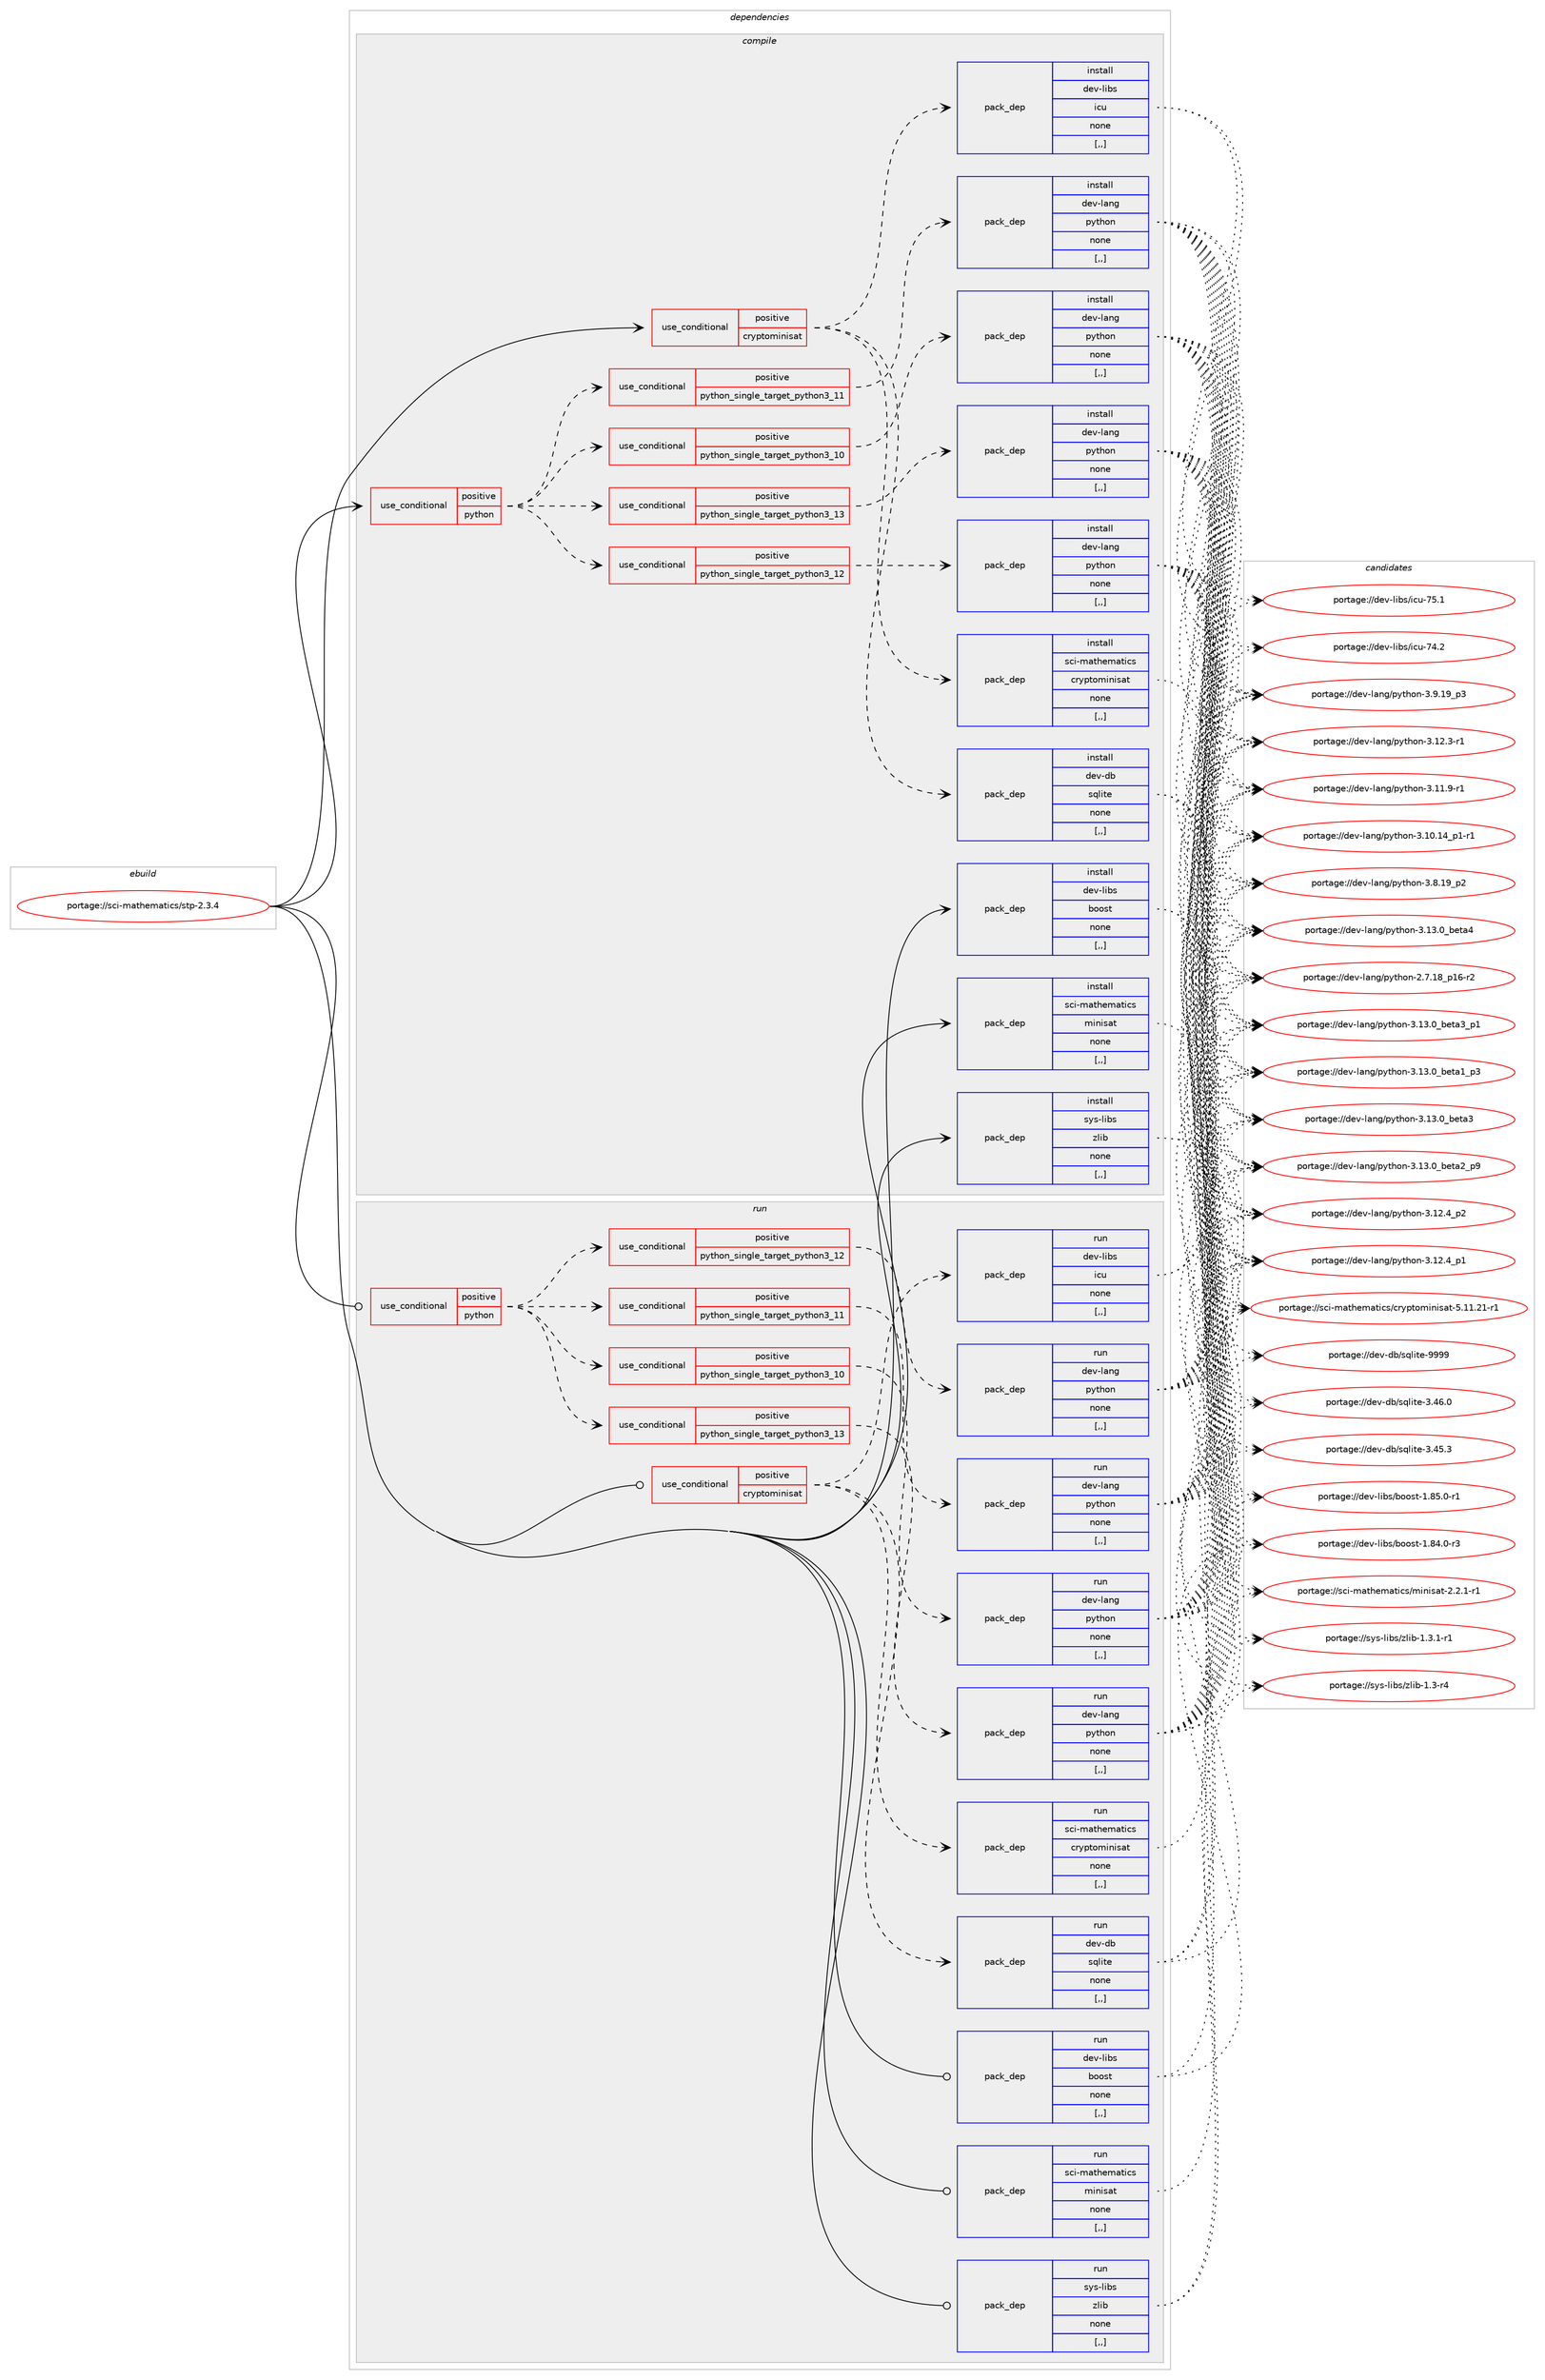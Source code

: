 digraph prolog {

# *************
# Graph options
# *************

newrank=true;
concentrate=true;
compound=true;
graph [rankdir=LR,fontname=Helvetica,fontsize=10,ranksep=1.5];#, ranksep=2.5, nodesep=0.2];
edge  [arrowhead=vee];
node  [fontname=Helvetica,fontsize=10];

# **********
# The ebuild
# **********

subgraph cluster_leftcol {
color=gray;
label=<<i>ebuild</i>>;
id [label="portage://sci-mathematics/stp-2.3.4", color=red, width=4, href="../sci-mathematics/stp-2.3.4.svg"];
}

# ****************
# The dependencies
# ****************

subgraph cluster_midcol {
color=gray;
label=<<i>dependencies</i>>;
subgraph cluster_compile {
fillcolor="#eeeeee";
style=filled;
label=<<i>compile</i>>;
subgraph cond108817 {
dependency410160 [label=<<TABLE BORDER="0" CELLBORDER="1" CELLSPACING="0" CELLPADDING="4"><TR><TD ROWSPAN="3" CELLPADDING="10">use_conditional</TD></TR><TR><TD>positive</TD></TR><TR><TD>cryptominisat</TD></TR></TABLE>>, shape=none, color=red];
subgraph pack298442 {
dependency410161 [label=<<TABLE BORDER="0" CELLBORDER="1" CELLSPACING="0" CELLPADDING="4" WIDTH="220"><TR><TD ROWSPAN="6" CELLPADDING="30">pack_dep</TD></TR><TR><TD WIDTH="110">install</TD></TR><TR><TD>dev-db</TD></TR><TR><TD>sqlite</TD></TR><TR><TD>none</TD></TR><TR><TD>[,,]</TD></TR></TABLE>>, shape=none, color=blue];
}
dependency410160:e -> dependency410161:w [weight=20,style="dashed",arrowhead="vee"];
subgraph pack298443 {
dependency410162 [label=<<TABLE BORDER="0" CELLBORDER="1" CELLSPACING="0" CELLPADDING="4" WIDTH="220"><TR><TD ROWSPAN="6" CELLPADDING="30">pack_dep</TD></TR><TR><TD WIDTH="110">install</TD></TR><TR><TD>dev-libs</TD></TR><TR><TD>icu</TD></TR><TR><TD>none</TD></TR><TR><TD>[,,]</TD></TR></TABLE>>, shape=none, color=blue];
}
dependency410160:e -> dependency410162:w [weight=20,style="dashed",arrowhead="vee"];
subgraph pack298444 {
dependency410163 [label=<<TABLE BORDER="0" CELLBORDER="1" CELLSPACING="0" CELLPADDING="4" WIDTH="220"><TR><TD ROWSPAN="6" CELLPADDING="30">pack_dep</TD></TR><TR><TD WIDTH="110">install</TD></TR><TR><TD>sci-mathematics</TD></TR><TR><TD>cryptominisat</TD></TR><TR><TD>none</TD></TR><TR><TD>[,,]</TD></TR></TABLE>>, shape=none, color=blue];
}
dependency410160:e -> dependency410163:w [weight=20,style="dashed",arrowhead="vee"];
}
id:e -> dependency410160:w [weight=20,style="solid",arrowhead="vee"];
subgraph cond108818 {
dependency410164 [label=<<TABLE BORDER="0" CELLBORDER="1" CELLSPACING="0" CELLPADDING="4"><TR><TD ROWSPAN="3" CELLPADDING="10">use_conditional</TD></TR><TR><TD>positive</TD></TR><TR><TD>python</TD></TR></TABLE>>, shape=none, color=red];
subgraph cond108819 {
dependency410165 [label=<<TABLE BORDER="0" CELLBORDER="1" CELLSPACING="0" CELLPADDING="4"><TR><TD ROWSPAN="3" CELLPADDING="10">use_conditional</TD></TR><TR><TD>positive</TD></TR><TR><TD>python_single_target_python3_10</TD></TR></TABLE>>, shape=none, color=red];
subgraph pack298445 {
dependency410166 [label=<<TABLE BORDER="0" CELLBORDER="1" CELLSPACING="0" CELLPADDING="4" WIDTH="220"><TR><TD ROWSPAN="6" CELLPADDING="30">pack_dep</TD></TR><TR><TD WIDTH="110">install</TD></TR><TR><TD>dev-lang</TD></TR><TR><TD>python</TD></TR><TR><TD>none</TD></TR><TR><TD>[,,]</TD></TR></TABLE>>, shape=none, color=blue];
}
dependency410165:e -> dependency410166:w [weight=20,style="dashed",arrowhead="vee"];
}
dependency410164:e -> dependency410165:w [weight=20,style="dashed",arrowhead="vee"];
subgraph cond108820 {
dependency410167 [label=<<TABLE BORDER="0" CELLBORDER="1" CELLSPACING="0" CELLPADDING="4"><TR><TD ROWSPAN="3" CELLPADDING="10">use_conditional</TD></TR><TR><TD>positive</TD></TR><TR><TD>python_single_target_python3_11</TD></TR></TABLE>>, shape=none, color=red];
subgraph pack298446 {
dependency410168 [label=<<TABLE BORDER="0" CELLBORDER="1" CELLSPACING="0" CELLPADDING="4" WIDTH="220"><TR><TD ROWSPAN="6" CELLPADDING="30">pack_dep</TD></TR><TR><TD WIDTH="110">install</TD></TR><TR><TD>dev-lang</TD></TR><TR><TD>python</TD></TR><TR><TD>none</TD></TR><TR><TD>[,,]</TD></TR></TABLE>>, shape=none, color=blue];
}
dependency410167:e -> dependency410168:w [weight=20,style="dashed",arrowhead="vee"];
}
dependency410164:e -> dependency410167:w [weight=20,style="dashed",arrowhead="vee"];
subgraph cond108821 {
dependency410169 [label=<<TABLE BORDER="0" CELLBORDER="1" CELLSPACING="0" CELLPADDING="4"><TR><TD ROWSPAN="3" CELLPADDING="10">use_conditional</TD></TR><TR><TD>positive</TD></TR><TR><TD>python_single_target_python3_12</TD></TR></TABLE>>, shape=none, color=red];
subgraph pack298447 {
dependency410170 [label=<<TABLE BORDER="0" CELLBORDER="1" CELLSPACING="0" CELLPADDING="4" WIDTH="220"><TR><TD ROWSPAN="6" CELLPADDING="30">pack_dep</TD></TR><TR><TD WIDTH="110">install</TD></TR><TR><TD>dev-lang</TD></TR><TR><TD>python</TD></TR><TR><TD>none</TD></TR><TR><TD>[,,]</TD></TR></TABLE>>, shape=none, color=blue];
}
dependency410169:e -> dependency410170:w [weight=20,style="dashed",arrowhead="vee"];
}
dependency410164:e -> dependency410169:w [weight=20,style="dashed",arrowhead="vee"];
subgraph cond108822 {
dependency410171 [label=<<TABLE BORDER="0" CELLBORDER="1" CELLSPACING="0" CELLPADDING="4"><TR><TD ROWSPAN="3" CELLPADDING="10">use_conditional</TD></TR><TR><TD>positive</TD></TR><TR><TD>python_single_target_python3_13</TD></TR></TABLE>>, shape=none, color=red];
subgraph pack298448 {
dependency410172 [label=<<TABLE BORDER="0" CELLBORDER="1" CELLSPACING="0" CELLPADDING="4" WIDTH="220"><TR><TD ROWSPAN="6" CELLPADDING="30">pack_dep</TD></TR><TR><TD WIDTH="110">install</TD></TR><TR><TD>dev-lang</TD></TR><TR><TD>python</TD></TR><TR><TD>none</TD></TR><TR><TD>[,,]</TD></TR></TABLE>>, shape=none, color=blue];
}
dependency410171:e -> dependency410172:w [weight=20,style="dashed",arrowhead="vee"];
}
dependency410164:e -> dependency410171:w [weight=20,style="dashed",arrowhead="vee"];
}
id:e -> dependency410164:w [weight=20,style="solid",arrowhead="vee"];
subgraph pack298449 {
dependency410173 [label=<<TABLE BORDER="0" CELLBORDER="1" CELLSPACING="0" CELLPADDING="4" WIDTH="220"><TR><TD ROWSPAN="6" CELLPADDING="30">pack_dep</TD></TR><TR><TD WIDTH="110">install</TD></TR><TR><TD>dev-libs</TD></TR><TR><TD>boost</TD></TR><TR><TD>none</TD></TR><TR><TD>[,,]</TD></TR></TABLE>>, shape=none, color=blue];
}
id:e -> dependency410173:w [weight=20,style="solid",arrowhead="vee"];
subgraph pack298450 {
dependency410174 [label=<<TABLE BORDER="0" CELLBORDER="1" CELLSPACING="0" CELLPADDING="4" WIDTH="220"><TR><TD ROWSPAN="6" CELLPADDING="30">pack_dep</TD></TR><TR><TD WIDTH="110">install</TD></TR><TR><TD>sci-mathematics</TD></TR><TR><TD>minisat</TD></TR><TR><TD>none</TD></TR><TR><TD>[,,]</TD></TR></TABLE>>, shape=none, color=blue];
}
id:e -> dependency410174:w [weight=20,style="solid",arrowhead="vee"];
subgraph pack298451 {
dependency410175 [label=<<TABLE BORDER="0" CELLBORDER="1" CELLSPACING="0" CELLPADDING="4" WIDTH="220"><TR><TD ROWSPAN="6" CELLPADDING="30">pack_dep</TD></TR><TR><TD WIDTH="110">install</TD></TR><TR><TD>sys-libs</TD></TR><TR><TD>zlib</TD></TR><TR><TD>none</TD></TR><TR><TD>[,,]</TD></TR></TABLE>>, shape=none, color=blue];
}
id:e -> dependency410175:w [weight=20,style="solid",arrowhead="vee"];
}
subgraph cluster_compileandrun {
fillcolor="#eeeeee";
style=filled;
label=<<i>compile and run</i>>;
}
subgraph cluster_run {
fillcolor="#eeeeee";
style=filled;
label=<<i>run</i>>;
subgraph cond108823 {
dependency410176 [label=<<TABLE BORDER="0" CELLBORDER="1" CELLSPACING="0" CELLPADDING="4"><TR><TD ROWSPAN="3" CELLPADDING="10">use_conditional</TD></TR><TR><TD>positive</TD></TR><TR><TD>cryptominisat</TD></TR></TABLE>>, shape=none, color=red];
subgraph pack298452 {
dependency410177 [label=<<TABLE BORDER="0" CELLBORDER="1" CELLSPACING="0" CELLPADDING="4" WIDTH="220"><TR><TD ROWSPAN="6" CELLPADDING="30">pack_dep</TD></TR><TR><TD WIDTH="110">run</TD></TR><TR><TD>dev-db</TD></TR><TR><TD>sqlite</TD></TR><TR><TD>none</TD></TR><TR><TD>[,,]</TD></TR></TABLE>>, shape=none, color=blue];
}
dependency410176:e -> dependency410177:w [weight=20,style="dashed",arrowhead="vee"];
subgraph pack298453 {
dependency410178 [label=<<TABLE BORDER="0" CELLBORDER="1" CELLSPACING="0" CELLPADDING="4" WIDTH="220"><TR><TD ROWSPAN="6" CELLPADDING="30">pack_dep</TD></TR><TR><TD WIDTH="110">run</TD></TR><TR><TD>dev-libs</TD></TR><TR><TD>icu</TD></TR><TR><TD>none</TD></TR><TR><TD>[,,]</TD></TR></TABLE>>, shape=none, color=blue];
}
dependency410176:e -> dependency410178:w [weight=20,style="dashed",arrowhead="vee"];
subgraph pack298454 {
dependency410179 [label=<<TABLE BORDER="0" CELLBORDER="1" CELLSPACING="0" CELLPADDING="4" WIDTH="220"><TR><TD ROWSPAN="6" CELLPADDING="30">pack_dep</TD></TR><TR><TD WIDTH="110">run</TD></TR><TR><TD>sci-mathematics</TD></TR><TR><TD>cryptominisat</TD></TR><TR><TD>none</TD></TR><TR><TD>[,,]</TD></TR></TABLE>>, shape=none, color=blue];
}
dependency410176:e -> dependency410179:w [weight=20,style="dashed",arrowhead="vee"];
}
id:e -> dependency410176:w [weight=20,style="solid",arrowhead="odot"];
subgraph cond108824 {
dependency410180 [label=<<TABLE BORDER="0" CELLBORDER="1" CELLSPACING="0" CELLPADDING="4"><TR><TD ROWSPAN="3" CELLPADDING="10">use_conditional</TD></TR><TR><TD>positive</TD></TR><TR><TD>python</TD></TR></TABLE>>, shape=none, color=red];
subgraph cond108825 {
dependency410181 [label=<<TABLE BORDER="0" CELLBORDER="1" CELLSPACING="0" CELLPADDING="4"><TR><TD ROWSPAN="3" CELLPADDING="10">use_conditional</TD></TR><TR><TD>positive</TD></TR><TR><TD>python_single_target_python3_10</TD></TR></TABLE>>, shape=none, color=red];
subgraph pack298455 {
dependency410182 [label=<<TABLE BORDER="0" CELLBORDER="1" CELLSPACING="0" CELLPADDING="4" WIDTH="220"><TR><TD ROWSPAN="6" CELLPADDING="30">pack_dep</TD></TR><TR><TD WIDTH="110">run</TD></TR><TR><TD>dev-lang</TD></TR><TR><TD>python</TD></TR><TR><TD>none</TD></TR><TR><TD>[,,]</TD></TR></TABLE>>, shape=none, color=blue];
}
dependency410181:e -> dependency410182:w [weight=20,style="dashed",arrowhead="vee"];
}
dependency410180:e -> dependency410181:w [weight=20,style="dashed",arrowhead="vee"];
subgraph cond108826 {
dependency410183 [label=<<TABLE BORDER="0" CELLBORDER="1" CELLSPACING="0" CELLPADDING="4"><TR><TD ROWSPAN="3" CELLPADDING="10">use_conditional</TD></TR><TR><TD>positive</TD></TR><TR><TD>python_single_target_python3_11</TD></TR></TABLE>>, shape=none, color=red];
subgraph pack298456 {
dependency410184 [label=<<TABLE BORDER="0" CELLBORDER="1" CELLSPACING="0" CELLPADDING="4" WIDTH="220"><TR><TD ROWSPAN="6" CELLPADDING="30">pack_dep</TD></TR><TR><TD WIDTH="110">run</TD></TR><TR><TD>dev-lang</TD></TR><TR><TD>python</TD></TR><TR><TD>none</TD></TR><TR><TD>[,,]</TD></TR></TABLE>>, shape=none, color=blue];
}
dependency410183:e -> dependency410184:w [weight=20,style="dashed",arrowhead="vee"];
}
dependency410180:e -> dependency410183:w [weight=20,style="dashed",arrowhead="vee"];
subgraph cond108827 {
dependency410185 [label=<<TABLE BORDER="0" CELLBORDER="1" CELLSPACING="0" CELLPADDING="4"><TR><TD ROWSPAN="3" CELLPADDING="10">use_conditional</TD></TR><TR><TD>positive</TD></TR><TR><TD>python_single_target_python3_12</TD></TR></TABLE>>, shape=none, color=red];
subgraph pack298457 {
dependency410186 [label=<<TABLE BORDER="0" CELLBORDER="1" CELLSPACING="0" CELLPADDING="4" WIDTH="220"><TR><TD ROWSPAN="6" CELLPADDING="30">pack_dep</TD></TR><TR><TD WIDTH="110">run</TD></TR><TR><TD>dev-lang</TD></TR><TR><TD>python</TD></TR><TR><TD>none</TD></TR><TR><TD>[,,]</TD></TR></TABLE>>, shape=none, color=blue];
}
dependency410185:e -> dependency410186:w [weight=20,style="dashed",arrowhead="vee"];
}
dependency410180:e -> dependency410185:w [weight=20,style="dashed",arrowhead="vee"];
subgraph cond108828 {
dependency410187 [label=<<TABLE BORDER="0" CELLBORDER="1" CELLSPACING="0" CELLPADDING="4"><TR><TD ROWSPAN="3" CELLPADDING="10">use_conditional</TD></TR><TR><TD>positive</TD></TR><TR><TD>python_single_target_python3_13</TD></TR></TABLE>>, shape=none, color=red];
subgraph pack298458 {
dependency410188 [label=<<TABLE BORDER="0" CELLBORDER="1" CELLSPACING="0" CELLPADDING="4" WIDTH="220"><TR><TD ROWSPAN="6" CELLPADDING="30">pack_dep</TD></TR><TR><TD WIDTH="110">run</TD></TR><TR><TD>dev-lang</TD></TR><TR><TD>python</TD></TR><TR><TD>none</TD></TR><TR><TD>[,,]</TD></TR></TABLE>>, shape=none, color=blue];
}
dependency410187:e -> dependency410188:w [weight=20,style="dashed",arrowhead="vee"];
}
dependency410180:e -> dependency410187:w [weight=20,style="dashed",arrowhead="vee"];
}
id:e -> dependency410180:w [weight=20,style="solid",arrowhead="odot"];
subgraph pack298459 {
dependency410189 [label=<<TABLE BORDER="0" CELLBORDER="1" CELLSPACING="0" CELLPADDING="4" WIDTH="220"><TR><TD ROWSPAN="6" CELLPADDING="30">pack_dep</TD></TR><TR><TD WIDTH="110">run</TD></TR><TR><TD>dev-libs</TD></TR><TR><TD>boost</TD></TR><TR><TD>none</TD></TR><TR><TD>[,,]</TD></TR></TABLE>>, shape=none, color=blue];
}
id:e -> dependency410189:w [weight=20,style="solid",arrowhead="odot"];
subgraph pack298460 {
dependency410190 [label=<<TABLE BORDER="0" CELLBORDER="1" CELLSPACING="0" CELLPADDING="4" WIDTH="220"><TR><TD ROWSPAN="6" CELLPADDING="30">pack_dep</TD></TR><TR><TD WIDTH="110">run</TD></TR><TR><TD>sci-mathematics</TD></TR><TR><TD>minisat</TD></TR><TR><TD>none</TD></TR><TR><TD>[,,]</TD></TR></TABLE>>, shape=none, color=blue];
}
id:e -> dependency410190:w [weight=20,style="solid",arrowhead="odot"];
subgraph pack298461 {
dependency410191 [label=<<TABLE BORDER="0" CELLBORDER="1" CELLSPACING="0" CELLPADDING="4" WIDTH="220"><TR><TD ROWSPAN="6" CELLPADDING="30">pack_dep</TD></TR><TR><TD WIDTH="110">run</TD></TR><TR><TD>sys-libs</TD></TR><TR><TD>zlib</TD></TR><TR><TD>none</TD></TR><TR><TD>[,,]</TD></TR></TABLE>>, shape=none, color=blue];
}
id:e -> dependency410191:w [weight=20,style="solid",arrowhead="odot"];
}
}

# **************
# The candidates
# **************

subgraph cluster_choices {
rank=same;
color=gray;
label=<<i>candidates</i>>;

subgraph choice298442 {
color=black;
nodesep=1;
choice1001011184510098471151131081051161014557575757 [label="portage://dev-db/sqlite-9999", color=red, width=4,href="../dev-db/sqlite-9999.svg"];
choice10010111845100984711511310810511610145514652544648 [label="portage://dev-db/sqlite-3.46.0", color=red, width=4,href="../dev-db/sqlite-3.46.0.svg"];
choice10010111845100984711511310810511610145514652534651 [label="portage://dev-db/sqlite-3.45.3", color=red, width=4,href="../dev-db/sqlite-3.45.3.svg"];
dependency410161:e -> choice1001011184510098471151131081051161014557575757:w [style=dotted,weight="100"];
dependency410161:e -> choice10010111845100984711511310810511610145514652544648:w [style=dotted,weight="100"];
dependency410161:e -> choice10010111845100984711511310810511610145514652534651:w [style=dotted,weight="100"];
}
subgraph choice298443 {
color=black;
nodesep=1;
choice100101118451081059811547105991174555534649 [label="portage://dev-libs/icu-75.1", color=red, width=4,href="../dev-libs/icu-75.1.svg"];
choice100101118451081059811547105991174555524650 [label="portage://dev-libs/icu-74.2", color=red, width=4,href="../dev-libs/icu-74.2.svg"];
dependency410162:e -> choice100101118451081059811547105991174555534649:w [style=dotted,weight="100"];
dependency410162:e -> choice100101118451081059811547105991174555524650:w [style=dotted,weight="100"];
}
subgraph choice298444 {
color=black;
nodesep=1;
choice115991054510997116104101109971161059911547991141211121161111091051101051159711645534649494650494511449 [label="portage://sci-mathematics/cryptominisat-5.11.21-r1", color=red, width=4,href="../sci-mathematics/cryptominisat-5.11.21-r1.svg"];
dependency410163:e -> choice115991054510997116104101109971161059911547991141211121161111091051101051159711645534649494650494511449:w [style=dotted,weight="100"];
}
subgraph choice298445 {
color=black;
nodesep=1;
choice1001011184510897110103471121211161041111104551464951464895981011169752 [label="portage://dev-lang/python-3.13.0_beta4", color=red, width=4,href="../dev-lang/python-3.13.0_beta4.svg"];
choice10010111845108971101034711212111610411111045514649514648959810111697519511249 [label="portage://dev-lang/python-3.13.0_beta3_p1", color=red, width=4,href="../dev-lang/python-3.13.0_beta3_p1.svg"];
choice1001011184510897110103471121211161041111104551464951464895981011169751 [label="portage://dev-lang/python-3.13.0_beta3", color=red, width=4,href="../dev-lang/python-3.13.0_beta3.svg"];
choice10010111845108971101034711212111610411111045514649514648959810111697509511257 [label="portage://dev-lang/python-3.13.0_beta2_p9", color=red, width=4,href="../dev-lang/python-3.13.0_beta2_p9.svg"];
choice10010111845108971101034711212111610411111045514649514648959810111697499511251 [label="portage://dev-lang/python-3.13.0_beta1_p3", color=red, width=4,href="../dev-lang/python-3.13.0_beta1_p3.svg"];
choice100101118451089711010347112121116104111110455146495046529511250 [label="portage://dev-lang/python-3.12.4_p2", color=red, width=4,href="../dev-lang/python-3.12.4_p2.svg"];
choice100101118451089711010347112121116104111110455146495046529511249 [label="portage://dev-lang/python-3.12.4_p1", color=red, width=4,href="../dev-lang/python-3.12.4_p1.svg"];
choice100101118451089711010347112121116104111110455146495046514511449 [label="portage://dev-lang/python-3.12.3-r1", color=red, width=4,href="../dev-lang/python-3.12.3-r1.svg"];
choice100101118451089711010347112121116104111110455146494946574511449 [label="portage://dev-lang/python-3.11.9-r1", color=red, width=4,href="../dev-lang/python-3.11.9-r1.svg"];
choice100101118451089711010347112121116104111110455146494846495295112494511449 [label="portage://dev-lang/python-3.10.14_p1-r1", color=red, width=4,href="../dev-lang/python-3.10.14_p1-r1.svg"];
choice100101118451089711010347112121116104111110455146574649579511251 [label="portage://dev-lang/python-3.9.19_p3", color=red, width=4,href="../dev-lang/python-3.9.19_p3.svg"];
choice100101118451089711010347112121116104111110455146564649579511250 [label="portage://dev-lang/python-3.8.19_p2", color=red, width=4,href="../dev-lang/python-3.8.19_p2.svg"];
choice100101118451089711010347112121116104111110455046554649569511249544511450 [label="portage://dev-lang/python-2.7.18_p16-r2", color=red, width=4,href="../dev-lang/python-2.7.18_p16-r2.svg"];
dependency410166:e -> choice1001011184510897110103471121211161041111104551464951464895981011169752:w [style=dotted,weight="100"];
dependency410166:e -> choice10010111845108971101034711212111610411111045514649514648959810111697519511249:w [style=dotted,weight="100"];
dependency410166:e -> choice1001011184510897110103471121211161041111104551464951464895981011169751:w [style=dotted,weight="100"];
dependency410166:e -> choice10010111845108971101034711212111610411111045514649514648959810111697509511257:w [style=dotted,weight="100"];
dependency410166:e -> choice10010111845108971101034711212111610411111045514649514648959810111697499511251:w [style=dotted,weight="100"];
dependency410166:e -> choice100101118451089711010347112121116104111110455146495046529511250:w [style=dotted,weight="100"];
dependency410166:e -> choice100101118451089711010347112121116104111110455146495046529511249:w [style=dotted,weight="100"];
dependency410166:e -> choice100101118451089711010347112121116104111110455146495046514511449:w [style=dotted,weight="100"];
dependency410166:e -> choice100101118451089711010347112121116104111110455146494946574511449:w [style=dotted,weight="100"];
dependency410166:e -> choice100101118451089711010347112121116104111110455146494846495295112494511449:w [style=dotted,weight="100"];
dependency410166:e -> choice100101118451089711010347112121116104111110455146574649579511251:w [style=dotted,weight="100"];
dependency410166:e -> choice100101118451089711010347112121116104111110455146564649579511250:w [style=dotted,weight="100"];
dependency410166:e -> choice100101118451089711010347112121116104111110455046554649569511249544511450:w [style=dotted,weight="100"];
}
subgraph choice298446 {
color=black;
nodesep=1;
choice1001011184510897110103471121211161041111104551464951464895981011169752 [label="portage://dev-lang/python-3.13.0_beta4", color=red, width=4,href="../dev-lang/python-3.13.0_beta4.svg"];
choice10010111845108971101034711212111610411111045514649514648959810111697519511249 [label="portage://dev-lang/python-3.13.0_beta3_p1", color=red, width=4,href="../dev-lang/python-3.13.0_beta3_p1.svg"];
choice1001011184510897110103471121211161041111104551464951464895981011169751 [label="portage://dev-lang/python-3.13.0_beta3", color=red, width=4,href="../dev-lang/python-3.13.0_beta3.svg"];
choice10010111845108971101034711212111610411111045514649514648959810111697509511257 [label="portage://dev-lang/python-3.13.0_beta2_p9", color=red, width=4,href="../dev-lang/python-3.13.0_beta2_p9.svg"];
choice10010111845108971101034711212111610411111045514649514648959810111697499511251 [label="portage://dev-lang/python-3.13.0_beta1_p3", color=red, width=4,href="../dev-lang/python-3.13.0_beta1_p3.svg"];
choice100101118451089711010347112121116104111110455146495046529511250 [label="portage://dev-lang/python-3.12.4_p2", color=red, width=4,href="../dev-lang/python-3.12.4_p2.svg"];
choice100101118451089711010347112121116104111110455146495046529511249 [label="portage://dev-lang/python-3.12.4_p1", color=red, width=4,href="../dev-lang/python-3.12.4_p1.svg"];
choice100101118451089711010347112121116104111110455146495046514511449 [label="portage://dev-lang/python-3.12.3-r1", color=red, width=4,href="../dev-lang/python-3.12.3-r1.svg"];
choice100101118451089711010347112121116104111110455146494946574511449 [label="portage://dev-lang/python-3.11.9-r1", color=red, width=4,href="../dev-lang/python-3.11.9-r1.svg"];
choice100101118451089711010347112121116104111110455146494846495295112494511449 [label="portage://dev-lang/python-3.10.14_p1-r1", color=red, width=4,href="../dev-lang/python-3.10.14_p1-r1.svg"];
choice100101118451089711010347112121116104111110455146574649579511251 [label="portage://dev-lang/python-3.9.19_p3", color=red, width=4,href="../dev-lang/python-3.9.19_p3.svg"];
choice100101118451089711010347112121116104111110455146564649579511250 [label="portage://dev-lang/python-3.8.19_p2", color=red, width=4,href="../dev-lang/python-3.8.19_p2.svg"];
choice100101118451089711010347112121116104111110455046554649569511249544511450 [label="portage://dev-lang/python-2.7.18_p16-r2", color=red, width=4,href="../dev-lang/python-2.7.18_p16-r2.svg"];
dependency410168:e -> choice1001011184510897110103471121211161041111104551464951464895981011169752:w [style=dotted,weight="100"];
dependency410168:e -> choice10010111845108971101034711212111610411111045514649514648959810111697519511249:w [style=dotted,weight="100"];
dependency410168:e -> choice1001011184510897110103471121211161041111104551464951464895981011169751:w [style=dotted,weight="100"];
dependency410168:e -> choice10010111845108971101034711212111610411111045514649514648959810111697509511257:w [style=dotted,weight="100"];
dependency410168:e -> choice10010111845108971101034711212111610411111045514649514648959810111697499511251:w [style=dotted,weight="100"];
dependency410168:e -> choice100101118451089711010347112121116104111110455146495046529511250:w [style=dotted,weight="100"];
dependency410168:e -> choice100101118451089711010347112121116104111110455146495046529511249:w [style=dotted,weight="100"];
dependency410168:e -> choice100101118451089711010347112121116104111110455146495046514511449:w [style=dotted,weight="100"];
dependency410168:e -> choice100101118451089711010347112121116104111110455146494946574511449:w [style=dotted,weight="100"];
dependency410168:e -> choice100101118451089711010347112121116104111110455146494846495295112494511449:w [style=dotted,weight="100"];
dependency410168:e -> choice100101118451089711010347112121116104111110455146574649579511251:w [style=dotted,weight="100"];
dependency410168:e -> choice100101118451089711010347112121116104111110455146564649579511250:w [style=dotted,weight="100"];
dependency410168:e -> choice100101118451089711010347112121116104111110455046554649569511249544511450:w [style=dotted,weight="100"];
}
subgraph choice298447 {
color=black;
nodesep=1;
choice1001011184510897110103471121211161041111104551464951464895981011169752 [label="portage://dev-lang/python-3.13.0_beta4", color=red, width=4,href="../dev-lang/python-3.13.0_beta4.svg"];
choice10010111845108971101034711212111610411111045514649514648959810111697519511249 [label="portage://dev-lang/python-3.13.0_beta3_p1", color=red, width=4,href="../dev-lang/python-3.13.0_beta3_p1.svg"];
choice1001011184510897110103471121211161041111104551464951464895981011169751 [label="portage://dev-lang/python-3.13.0_beta3", color=red, width=4,href="../dev-lang/python-3.13.0_beta3.svg"];
choice10010111845108971101034711212111610411111045514649514648959810111697509511257 [label="portage://dev-lang/python-3.13.0_beta2_p9", color=red, width=4,href="../dev-lang/python-3.13.0_beta2_p9.svg"];
choice10010111845108971101034711212111610411111045514649514648959810111697499511251 [label="portage://dev-lang/python-3.13.0_beta1_p3", color=red, width=4,href="../dev-lang/python-3.13.0_beta1_p3.svg"];
choice100101118451089711010347112121116104111110455146495046529511250 [label="portage://dev-lang/python-3.12.4_p2", color=red, width=4,href="../dev-lang/python-3.12.4_p2.svg"];
choice100101118451089711010347112121116104111110455146495046529511249 [label="portage://dev-lang/python-3.12.4_p1", color=red, width=4,href="../dev-lang/python-3.12.4_p1.svg"];
choice100101118451089711010347112121116104111110455146495046514511449 [label="portage://dev-lang/python-3.12.3-r1", color=red, width=4,href="../dev-lang/python-3.12.3-r1.svg"];
choice100101118451089711010347112121116104111110455146494946574511449 [label="portage://dev-lang/python-3.11.9-r1", color=red, width=4,href="../dev-lang/python-3.11.9-r1.svg"];
choice100101118451089711010347112121116104111110455146494846495295112494511449 [label="portage://dev-lang/python-3.10.14_p1-r1", color=red, width=4,href="../dev-lang/python-3.10.14_p1-r1.svg"];
choice100101118451089711010347112121116104111110455146574649579511251 [label="portage://dev-lang/python-3.9.19_p3", color=red, width=4,href="../dev-lang/python-3.9.19_p3.svg"];
choice100101118451089711010347112121116104111110455146564649579511250 [label="portage://dev-lang/python-3.8.19_p2", color=red, width=4,href="../dev-lang/python-3.8.19_p2.svg"];
choice100101118451089711010347112121116104111110455046554649569511249544511450 [label="portage://dev-lang/python-2.7.18_p16-r2", color=red, width=4,href="../dev-lang/python-2.7.18_p16-r2.svg"];
dependency410170:e -> choice1001011184510897110103471121211161041111104551464951464895981011169752:w [style=dotted,weight="100"];
dependency410170:e -> choice10010111845108971101034711212111610411111045514649514648959810111697519511249:w [style=dotted,weight="100"];
dependency410170:e -> choice1001011184510897110103471121211161041111104551464951464895981011169751:w [style=dotted,weight="100"];
dependency410170:e -> choice10010111845108971101034711212111610411111045514649514648959810111697509511257:w [style=dotted,weight="100"];
dependency410170:e -> choice10010111845108971101034711212111610411111045514649514648959810111697499511251:w [style=dotted,weight="100"];
dependency410170:e -> choice100101118451089711010347112121116104111110455146495046529511250:w [style=dotted,weight="100"];
dependency410170:e -> choice100101118451089711010347112121116104111110455146495046529511249:w [style=dotted,weight="100"];
dependency410170:e -> choice100101118451089711010347112121116104111110455146495046514511449:w [style=dotted,weight="100"];
dependency410170:e -> choice100101118451089711010347112121116104111110455146494946574511449:w [style=dotted,weight="100"];
dependency410170:e -> choice100101118451089711010347112121116104111110455146494846495295112494511449:w [style=dotted,weight="100"];
dependency410170:e -> choice100101118451089711010347112121116104111110455146574649579511251:w [style=dotted,weight="100"];
dependency410170:e -> choice100101118451089711010347112121116104111110455146564649579511250:w [style=dotted,weight="100"];
dependency410170:e -> choice100101118451089711010347112121116104111110455046554649569511249544511450:w [style=dotted,weight="100"];
}
subgraph choice298448 {
color=black;
nodesep=1;
choice1001011184510897110103471121211161041111104551464951464895981011169752 [label="portage://dev-lang/python-3.13.0_beta4", color=red, width=4,href="../dev-lang/python-3.13.0_beta4.svg"];
choice10010111845108971101034711212111610411111045514649514648959810111697519511249 [label="portage://dev-lang/python-3.13.0_beta3_p1", color=red, width=4,href="../dev-lang/python-3.13.0_beta3_p1.svg"];
choice1001011184510897110103471121211161041111104551464951464895981011169751 [label="portage://dev-lang/python-3.13.0_beta3", color=red, width=4,href="../dev-lang/python-3.13.0_beta3.svg"];
choice10010111845108971101034711212111610411111045514649514648959810111697509511257 [label="portage://dev-lang/python-3.13.0_beta2_p9", color=red, width=4,href="../dev-lang/python-3.13.0_beta2_p9.svg"];
choice10010111845108971101034711212111610411111045514649514648959810111697499511251 [label="portage://dev-lang/python-3.13.0_beta1_p3", color=red, width=4,href="../dev-lang/python-3.13.0_beta1_p3.svg"];
choice100101118451089711010347112121116104111110455146495046529511250 [label="portage://dev-lang/python-3.12.4_p2", color=red, width=4,href="../dev-lang/python-3.12.4_p2.svg"];
choice100101118451089711010347112121116104111110455146495046529511249 [label="portage://dev-lang/python-3.12.4_p1", color=red, width=4,href="../dev-lang/python-3.12.4_p1.svg"];
choice100101118451089711010347112121116104111110455146495046514511449 [label="portage://dev-lang/python-3.12.3-r1", color=red, width=4,href="../dev-lang/python-3.12.3-r1.svg"];
choice100101118451089711010347112121116104111110455146494946574511449 [label="portage://dev-lang/python-3.11.9-r1", color=red, width=4,href="../dev-lang/python-3.11.9-r1.svg"];
choice100101118451089711010347112121116104111110455146494846495295112494511449 [label="portage://dev-lang/python-3.10.14_p1-r1", color=red, width=4,href="../dev-lang/python-3.10.14_p1-r1.svg"];
choice100101118451089711010347112121116104111110455146574649579511251 [label="portage://dev-lang/python-3.9.19_p3", color=red, width=4,href="../dev-lang/python-3.9.19_p3.svg"];
choice100101118451089711010347112121116104111110455146564649579511250 [label="portage://dev-lang/python-3.8.19_p2", color=red, width=4,href="../dev-lang/python-3.8.19_p2.svg"];
choice100101118451089711010347112121116104111110455046554649569511249544511450 [label="portage://dev-lang/python-2.7.18_p16-r2", color=red, width=4,href="../dev-lang/python-2.7.18_p16-r2.svg"];
dependency410172:e -> choice1001011184510897110103471121211161041111104551464951464895981011169752:w [style=dotted,weight="100"];
dependency410172:e -> choice10010111845108971101034711212111610411111045514649514648959810111697519511249:w [style=dotted,weight="100"];
dependency410172:e -> choice1001011184510897110103471121211161041111104551464951464895981011169751:w [style=dotted,weight="100"];
dependency410172:e -> choice10010111845108971101034711212111610411111045514649514648959810111697509511257:w [style=dotted,weight="100"];
dependency410172:e -> choice10010111845108971101034711212111610411111045514649514648959810111697499511251:w [style=dotted,weight="100"];
dependency410172:e -> choice100101118451089711010347112121116104111110455146495046529511250:w [style=dotted,weight="100"];
dependency410172:e -> choice100101118451089711010347112121116104111110455146495046529511249:w [style=dotted,weight="100"];
dependency410172:e -> choice100101118451089711010347112121116104111110455146495046514511449:w [style=dotted,weight="100"];
dependency410172:e -> choice100101118451089711010347112121116104111110455146494946574511449:w [style=dotted,weight="100"];
dependency410172:e -> choice100101118451089711010347112121116104111110455146494846495295112494511449:w [style=dotted,weight="100"];
dependency410172:e -> choice100101118451089711010347112121116104111110455146574649579511251:w [style=dotted,weight="100"];
dependency410172:e -> choice100101118451089711010347112121116104111110455146564649579511250:w [style=dotted,weight="100"];
dependency410172:e -> choice100101118451089711010347112121116104111110455046554649569511249544511450:w [style=dotted,weight="100"];
}
subgraph choice298449 {
color=black;
nodesep=1;
choice10010111845108105981154798111111115116454946565346484511449 [label="portage://dev-libs/boost-1.85.0-r1", color=red, width=4,href="../dev-libs/boost-1.85.0-r1.svg"];
choice10010111845108105981154798111111115116454946565246484511451 [label="portage://dev-libs/boost-1.84.0-r3", color=red, width=4,href="../dev-libs/boost-1.84.0-r3.svg"];
dependency410173:e -> choice10010111845108105981154798111111115116454946565346484511449:w [style=dotted,weight="100"];
dependency410173:e -> choice10010111845108105981154798111111115116454946565246484511451:w [style=dotted,weight="100"];
}
subgraph choice298450 {
color=black;
nodesep=1;
choice115991054510997116104101109971161059911547109105110105115971164550465046494511449 [label="portage://sci-mathematics/minisat-2.2.1-r1", color=red, width=4,href="../sci-mathematics/minisat-2.2.1-r1.svg"];
dependency410174:e -> choice115991054510997116104101109971161059911547109105110105115971164550465046494511449:w [style=dotted,weight="100"];
}
subgraph choice298451 {
color=black;
nodesep=1;
choice115121115451081059811547122108105984549465146494511449 [label="portage://sys-libs/zlib-1.3.1-r1", color=red, width=4,href="../sys-libs/zlib-1.3.1-r1.svg"];
choice11512111545108105981154712210810598454946514511452 [label="portage://sys-libs/zlib-1.3-r4", color=red, width=4,href="../sys-libs/zlib-1.3-r4.svg"];
dependency410175:e -> choice115121115451081059811547122108105984549465146494511449:w [style=dotted,weight="100"];
dependency410175:e -> choice11512111545108105981154712210810598454946514511452:w [style=dotted,weight="100"];
}
subgraph choice298452 {
color=black;
nodesep=1;
choice1001011184510098471151131081051161014557575757 [label="portage://dev-db/sqlite-9999", color=red, width=4,href="../dev-db/sqlite-9999.svg"];
choice10010111845100984711511310810511610145514652544648 [label="portage://dev-db/sqlite-3.46.0", color=red, width=4,href="../dev-db/sqlite-3.46.0.svg"];
choice10010111845100984711511310810511610145514652534651 [label="portage://dev-db/sqlite-3.45.3", color=red, width=4,href="../dev-db/sqlite-3.45.3.svg"];
dependency410177:e -> choice1001011184510098471151131081051161014557575757:w [style=dotted,weight="100"];
dependency410177:e -> choice10010111845100984711511310810511610145514652544648:w [style=dotted,weight="100"];
dependency410177:e -> choice10010111845100984711511310810511610145514652534651:w [style=dotted,weight="100"];
}
subgraph choice298453 {
color=black;
nodesep=1;
choice100101118451081059811547105991174555534649 [label="portage://dev-libs/icu-75.1", color=red, width=4,href="../dev-libs/icu-75.1.svg"];
choice100101118451081059811547105991174555524650 [label="portage://dev-libs/icu-74.2", color=red, width=4,href="../dev-libs/icu-74.2.svg"];
dependency410178:e -> choice100101118451081059811547105991174555534649:w [style=dotted,weight="100"];
dependency410178:e -> choice100101118451081059811547105991174555524650:w [style=dotted,weight="100"];
}
subgraph choice298454 {
color=black;
nodesep=1;
choice115991054510997116104101109971161059911547991141211121161111091051101051159711645534649494650494511449 [label="portage://sci-mathematics/cryptominisat-5.11.21-r1", color=red, width=4,href="../sci-mathematics/cryptominisat-5.11.21-r1.svg"];
dependency410179:e -> choice115991054510997116104101109971161059911547991141211121161111091051101051159711645534649494650494511449:w [style=dotted,weight="100"];
}
subgraph choice298455 {
color=black;
nodesep=1;
choice1001011184510897110103471121211161041111104551464951464895981011169752 [label="portage://dev-lang/python-3.13.0_beta4", color=red, width=4,href="../dev-lang/python-3.13.0_beta4.svg"];
choice10010111845108971101034711212111610411111045514649514648959810111697519511249 [label="portage://dev-lang/python-3.13.0_beta3_p1", color=red, width=4,href="../dev-lang/python-3.13.0_beta3_p1.svg"];
choice1001011184510897110103471121211161041111104551464951464895981011169751 [label="portage://dev-lang/python-3.13.0_beta3", color=red, width=4,href="../dev-lang/python-3.13.0_beta3.svg"];
choice10010111845108971101034711212111610411111045514649514648959810111697509511257 [label="portage://dev-lang/python-3.13.0_beta2_p9", color=red, width=4,href="../dev-lang/python-3.13.0_beta2_p9.svg"];
choice10010111845108971101034711212111610411111045514649514648959810111697499511251 [label="portage://dev-lang/python-3.13.0_beta1_p3", color=red, width=4,href="../dev-lang/python-3.13.0_beta1_p3.svg"];
choice100101118451089711010347112121116104111110455146495046529511250 [label="portage://dev-lang/python-3.12.4_p2", color=red, width=4,href="../dev-lang/python-3.12.4_p2.svg"];
choice100101118451089711010347112121116104111110455146495046529511249 [label="portage://dev-lang/python-3.12.4_p1", color=red, width=4,href="../dev-lang/python-3.12.4_p1.svg"];
choice100101118451089711010347112121116104111110455146495046514511449 [label="portage://dev-lang/python-3.12.3-r1", color=red, width=4,href="../dev-lang/python-3.12.3-r1.svg"];
choice100101118451089711010347112121116104111110455146494946574511449 [label="portage://dev-lang/python-3.11.9-r1", color=red, width=4,href="../dev-lang/python-3.11.9-r1.svg"];
choice100101118451089711010347112121116104111110455146494846495295112494511449 [label="portage://dev-lang/python-3.10.14_p1-r1", color=red, width=4,href="../dev-lang/python-3.10.14_p1-r1.svg"];
choice100101118451089711010347112121116104111110455146574649579511251 [label="portage://dev-lang/python-3.9.19_p3", color=red, width=4,href="../dev-lang/python-3.9.19_p3.svg"];
choice100101118451089711010347112121116104111110455146564649579511250 [label="portage://dev-lang/python-3.8.19_p2", color=red, width=4,href="../dev-lang/python-3.8.19_p2.svg"];
choice100101118451089711010347112121116104111110455046554649569511249544511450 [label="portage://dev-lang/python-2.7.18_p16-r2", color=red, width=4,href="../dev-lang/python-2.7.18_p16-r2.svg"];
dependency410182:e -> choice1001011184510897110103471121211161041111104551464951464895981011169752:w [style=dotted,weight="100"];
dependency410182:e -> choice10010111845108971101034711212111610411111045514649514648959810111697519511249:w [style=dotted,weight="100"];
dependency410182:e -> choice1001011184510897110103471121211161041111104551464951464895981011169751:w [style=dotted,weight="100"];
dependency410182:e -> choice10010111845108971101034711212111610411111045514649514648959810111697509511257:w [style=dotted,weight="100"];
dependency410182:e -> choice10010111845108971101034711212111610411111045514649514648959810111697499511251:w [style=dotted,weight="100"];
dependency410182:e -> choice100101118451089711010347112121116104111110455146495046529511250:w [style=dotted,weight="100"];
dependency410182:e -> choice100101118451089711010347112121116104111110455146495046529511249:w [style=dotted,weight="100"];
dependency410182:e -> choice100101118451089711010347112121116104111110455146495046514511449:w [style=dotted,weight="100"];
dependency410182:e -> choice100101118451089711010347112121116104111110455146494946574511449:w [style=dotted,weight="100"];
dependency410182:e -> choice100101118451089711010347112121116104111110455146494846495295112494511449:w [style=dotted,weight="100"];
dependency410182:e -> choice100101118451089711010347112121116104111110455146574649579511251:w [style=dotted,weight="100"];
dependency410182:e -> choice100101118451089711010347112121116104111110455146564649579511250:w [style=dotted,weight="100"];
dependency410182:e -> choice100101118451089711010347112121116104111110455046554649569511249544511450:w [style=dotted,weight="100"];
}
subgraph choice298456 {
color=black;
nodesep=1;
choice1001011184510897110103471121211161041111104551464951464895981011169752 [label="portage://dev-lang/python-3.13.0_beta4", color=red, width=4,href="../dev-lang/python-3.13.0_beta4.svg"];
choice10010111845108971101034711212111610411111045514649514648959810111697519511249 [label="portage://dev-lang/python-3.13.0_beta3_p1", color=red, width=4,href="../dev-lang/python-3.13.0_beta3_p1.svg"];
choice1001011184510897110103471121211161041111104551464951464895981011169751 [label="portage://dev-lang/python-3.13.0_beta3", color=red, width=4,href="../dev-lang/python-3.13.0_beta3.svg"];
choice10010111845108971101034711212111610411111045514649514648959810111697509511257 [label="portage://dev-lang/python-3.13.0_beta2_p9", color=red, width=4,href="../dev-lang/python-3.13.0_beta2_p9.svg"];
choice10010111845108971101034711212111610411111045514649514648959810111697499511251 [label="portage://dev-lang/python-3.13.0_beta1_p3", color=red, width=4,href="../dev-lang/python-3.13.0_beta1_p3.svg"];
choice100101118451089711010347112121116104111110455146495046529511250 [label="portage://dev-lang/python-3.12.4_p2", color=red, width=4,href="../dev-lang/python-3.12.4_p2.svg"];
choice100101118451089711010347112121116104111110455146495046529511249 [label="portage://dev-lang/python-3.12.4_p1", color=red, width=4,href="../dev-lang/python-3.12.4_p1.svg"];
choice100101118451089711010347112121116104111110455146495046514511449 [label="portage://dev-lang/python-3.12.3-r1", color=red, width=4,href="../dev-lang/python-3.12.3-r1.svg"];
choice100101118451089711010347112121116104111110455146494946574511449 [label="portage://dev-lang/python-3.11.9-r1", color=red, width=4,href="../dev-lang/python-3.11.9-r1.svg"];
choice100101118451089711010347112121116104111110455146494846495295112494511449 [label="portage://dev-lang/python-3.10.14_p1-r1", color=red, width=4,href="../dev-lang/python-3.10.14_p1-r1.svg"];
choice100101118451089711010347112121116104111110455146574649579511251 [label="portage://dev-lang/python-3.9.19_p3", color=red, width=4,href="../dev-lang/python-3.9.19_p3.svg"];
choice100101118451089711010347112121116104111110455146564649579511250 [label="portage://dev-lang/python-3.8.19_p2", color=red, width=4,href="../dev-lang/python-3.8.19_p2.svg"];
choice100101118451089711010347112121116104111110455046554649569511249544511450 [label="portage://dev-lang/python-2.7.18_p16-r2", color=red, width=4,href="../dev-lang/python-2.7.18_p16-r2.svg"];
dependency410184:e -> choice1001011184510897110103471121211161041111104551464951464895981011169752:w [style=dotted,weight="100"];
dependency410184:e -> choice10010111845108971101034711212111610411111045514649514648959810111697519511249:w [style=dotted,weight="100"];
dependency410184:e -> choice1001011184510897110103471121211161041111104551464951464895981011169751:w [style=dotted,weight="100"];
dependency410184:e -> choice10010111845108971101034711212111610411111045514649514648959810111697509511257:w [style=dotted,weight="100"];
dependency410184:e -> choice10010111845108971101034711212111610411111045514649514648959810111697499511251:w [style=dotted,weight="100"];
dependency410184:e -> choice100101118451089711010347112121116104111110455146495046529511250:w [style=dotted,weight="100"];
dependency410184:e -> choice100101118451089711010347112121116104111110455146495046529511249:w [style=dotted,weight="100"];
dependency410184:e -> choice100101118451089711010347112121116104111110455146495046514511449:w [style=dotted,weight="100"];
dependency410184:e -> choice100101118451089711010347112121116104111110455146494946574511449:w [style=dotted,weight="100"];
dependency410184:e -> choice100101118451089711010347112121116104111110455146494846495295112494511449:w [style=dotted,weight="100"];
dependency410184:e -> choice100101118451089711010347112121116104111110455146574649579511251:w [style=dotted,weight="100"];
dependency410184:e -> choice100101118451089711010347112121116104111110455146564649579511250:w [style=dotted,weight="100"];
dependency410184:e -> choice100101118451089711010347112121116104111110455046554649569511249544511450:w [style=dotted,weight="100"];
}
subgraph choice298457 {
color=black;
nodesep=1;
choice1001011184510897110103471121211161041111104551464951464895981011169752 [label="portage://dev-lang/python-3.13.0_beta4", color=red, width=4,href="../dev-lang/python-3.13.0_beta4.svg"];
choice10010111845108971101034711212111610411111045514649514648959810111697519511249 [label="portage://dev-lang/python-3.13.0_beta3_p1", color=red, width=4,href="../dev-lang/python-3.13.0_beta3_p1.svg"];
choice1001011184510897110103471121211161041111104551464951464895981011169751 [label="portage://dev-lang/python-3.13.0_beta3", color=red, width=4,href="../dev-lang/python-3.13.0_beta3.svg"];
choice10010111845108971101034711212111610411111045514649514648959810111697509511257 [label="portage://dev-lang/python-3.13.0_beta2_p9", color=red, width=4,href="../dev-lang/python-3.13.0_beta2_p9.svg"];
choice10010111845108971101034711212111610411111045514649514648959810111697499511251 [label="portage://dev-lang/python-3.13.0_beta1_p3", color=red, width=4,href="../dev-lang/python-3.13.0_beta1_p3.svg"];
choice100101118451089711010347112121116104111110455146495046529511250 [label="portage://dev-lang/python-3.12.4_p2", color=red, width=4,href="../dev-lang/python-3.12.4_p2.svg"];
choice100101118451089711010347112121116104111110455146495046529511249 [label="portage://dev-lang/python-3.12.4_p1", color=red, width=4,href="../dev-lang/python-3.12.4_p1.svg"];
choice100101118451089711010347112121116104111110455146495046514511449 [label="portage://dev-lang/python-3.12.3-r1", color=red, width=4,href="../dev-lang/python-3.12.3-r1.svg"];
choice100101118451089711010347112121116104111110455146494946574511449 [label="portage://dev-lang/python-3.11.9-r1", color=red, width=4,href="../dev-lang/python-3.11.9-r1.svg"];
choice100101118451089711010347112121116104111110455146494846495295112494511449 [label="portage://dev-lang/python-3.10.14_p1-r1", color=red, width=4,href="../dev-lang/python-3.10.14_p1-r1.svg"];
choice100101118451089711010347112121116104111110455146574649579511251 [label="portage://dev-lang/python-3.9.19_p3", color=red, width=4,href="../dev-lang/python-3.9.19_p3.svg"];
choice100101118451089711010347112121116104111110455146564649579511250 [label="portage://dev-lang/python-3.8.19_p2", color=red, width=4,href="../dev-lang/python-3.8.19_p2.svg"];
choice100101118451089711010347112121116104111110455046554649569511249544511450 [label="portage://dev-lang/python-2.7.18_p16-r2", color=red, width=4,href="../dev-lang/python-2.7.18_p16-r2.svg"];
dependency410186:e -> choice1001011184510897110103471121211161041111104551464951464895981011169752:w [style=dotted,weight="100"];
dependency410186:e -> choice10010111845108971101034711212111610411111045514649514648959810111697519511249:w [style=dotted,weight="100"];
dependency410186:e -> choice1001011184510897110103471121211161041111104551464951464895981011169751:w [style=dotted,weight="100"];
dependency410186:e -> choice10010111845108971101034711212111610411111045514649514648959810111697509511257:w [style=dotted,weight="100"];
dependency410186:e -> choice10010111845108971101034711212111610411111045514649514648959810111697499511251:w [style=dotted,weight="100"];
dependency410186:e -> choice100101118451089711010347112121116104111110455146495046529511250:w [style=dotted,weight="100"];
dependency410186:e -> choice100101118451089711010347112121116104111110455146495046529511249:w [style=dotted,weight="100"];
dependency410186:e -> choice100101118451089711010347112121116104111110455146495046514511449:w [style=dotted,weight="100"];
dependency410186:e -> choice100101118451089711010347112121116104111110455146494946574511449:w [style=dotted,weight="100"];
dependency410186:e -> choice100101118451089711010347112121116104111110455146494846495295112494511449:w [style=dotted,weight="100"];
dependency410186:e -> choice100101118451089711010347112121116104111110455146574649579511251:w [style=dotted,weight="100"];
dependency410186:e -> choice100101118451089711010347112121116104111110455146564649579511250:w [style=dotted,weight="100"];
dependency410186:e -> choice100101118451089711010347112121116104111110455046554649569511249544511450:w [style=dotted,weight="100"];
}
subgraph choice298458 {
color=black;
nodesep=1;
choice1001011184510897110103471121211161041111104551464951464895981011169752 [label="portage://dev-lang/python-3.13.0_beta4", color=red, width=4,href="../dev-lang/python-3.13.0_beta4.svg"];
choice10010111845108971101034711212111610411111045514649514648959810111697519511249 [label="portage://dev-lang/python-3.13.0_beta3_p1", color=red, width=4,href="../dev-lang/python-3.13.0_beta3_p1.svg"];
choice1001011184510897110103471121211161041111104551464951464895981011169751 [label="portage://dev-lang/python-3.13.0_beta3", color=red, width=4,href="../dev-lang/python-3.13.0_beta3.svg"];
choice10010111845108971101034711212111610411111045514649514648959810111697509511257 [label="portage://dev-lang/python-3.13.0_beta2_p9", color=red, width=4,href="../dev-lang/python-3.13.0_beta2_p9.svg"];
choice10010111845108971101034711212111610411111045514649514648959810111697499511251 [label="portage://dev-lang/python-3.13.0_beta1_p3", color=red, width=4,href="../dev-lang/python-3.13.0_beta1_p3.svg"];
choice100101118451089711010347112121116104111110455146495046529511250 [label="portage://dev-lang/python-3.12.4_p2", color=red, width=4,href="../dev-lang/python-3.12.4_p2.svg"];
choice100101118451089711010347112121116104111110455146495046529511249 [label="portage://dev-lang/python-3.12.4_p1", color=red, width=4,href="../dev-lang/python-3.12.4_p1.svg"];
choice100101118451089711010347112121116104111110455146495046514511449 [label="portage://dev-lang/python-3.12.3-r1", color=red, width=4,href="../dev-lang/python-3.12.3-r1.svg"];
choice100101118451089711010347112121116104111110455146494946574511449 [label="portage://dev-lang/python-3.11.9-r1", color=red, width=4,href="../dev-lang/python-3.11.9-r1.svg"];
choice100101118451089711010347112121116104111110455146494846495295112494511449 [label="portage://dev-lang/python-3.10.14_p1-r1", color=red, width=4,href="../dev-lang/python-3.10.14_p1-r1.svg"];
choice100101118451089711010347112121116104111110455146574649579511251 [label="portage://dev-lang/python-3.9.19_p3", color=red, width=4,href="../dev-lang/python-3.9.19_p3.svg"];
choice100101118451089711010347112121116104111110455146564649579511250 [label="portage://dev-lang/python-3.8.19_p2", color=red, width=4,href="../dev-lang/python-3.8.19_p2.svg"];
choice100101118451089711010347112121116104111110455046554649569511249544511450 [label="portage://dev-lang/python-2.7.18_p16-r2", color=red, width=4,href="../dev-lang/python-2.7.18_p16-r2.svg"];
dependency410188:e -> choice1001011184510897110103471121211161041111104551464951464895981011169752:w [style=dotted,weight="100"];
dependency410188:e -> choice10010111845108971101034711212111610411111045514649514648959810111697519511249:w [style=dotted,weight="100"];
dependency410188:e -> choice1001011184510897110103471121211161041111104551464951464895981011169751:w [style=dotted,weight="100"];
dependency410188:e -> choice10010111845108971101034711212111610411111045514649514648959810111697509511257:w [style=dotted,weight="100"];
dependency410188:e -> choice10010111845108971101034711212111610411111045514649514648959810111697499511251:w [style=dotted,weight="100"];
dependency410188:e -> choice100101118451089711010347112121116104111110455146495046529511250:w [style=dotted,weight="100"];
dependency410188:e -> choice100101118451089711010347112121116104111110455146495046529511249:w [style=dotted,weight="100"];
dependency410188:e -> choice100101118451089711010347112121116104111110455146495046514511449:w [style=dotted,weight="100"];
dependency410188:e -> choice100101118451089711010347112121116104111110455146494946574511449:w [style=dotted,weight="100"];
dependency410188:e -> choice100101118451089711010347112121116104111110455146494846495295112494511449:w [style=dotted,weight="100"];
dependency410188:e -> choice100101118451089711010347112121116104111110455146574649579511251:w [style=dotted,weight="100"];
dependency410188:e -> choice100101118451089711010347112121116104111110455146564649579511250:w [style=dotted,weight="100"];
dependency410188:e -> choice100101118451089711010347112121116104111110455046554649569511249544511450:w [style=dotted,weight="100"];
}
subgraph choice298459 {
color=black;
nodesep=1;
choice10010111845108105981154798111111115116454946565346484511449 [label="portage://dev-libs/boost-1.85.0-r1", color=red, width=4,href="../dev-libs/boost-1.85.0-r1.svg"];
choice10010111845108105981154798111111115116454946565246484511451 [label="portage://dev-libs/boost-1.84.0-r3", color=red, width=4,href="../dev-libs/boost-1.84.0-r3.svg"];
dependency410189:e -> choice10010111845108105981154798111111115116454946565346484511449:w [style=dotted,weight="100"];
dependency410189:e -> choice10010111845108105981154798111111115116454946565246484511451:w [style=dotted,weight="100"];
}
subgraph choice298460 {
color=black;
nodesep=1;
choice115991054510997116104101109971161059911547109105110105115971164550465046494511449 [label="portage://sci-mathematics/minisat-2.2.1-r1", color=red, width=4,href="../sci-mathematics/minisat-2.2.1-r1.svg"];
dependency410190:e -> choice115991054510997116104101109971161059911547109105110105115971164550465046494511449:w [style=dotted,weight="100"];
}
subgraph choice298461 {
color=black;
nodesep=1;
choice115121115451081059811547122108105984549465146494511449 [label="portage://sys-libs/zlib-1.3.1-r1", color=red, width=4,href="../sys-libs/zlib-1.3.1-r1.svg"];
choice11512111545108105981154712210810598454946514511452 [label="portage://sys-libs/zlib-1.3-r4", color=red, width=4,href="../sys-libs/zlib-1.3-r4.svg"];
dependency410191:e -> choice115121115451081059811547122108105984549465146494511449:w [style=dotted,weight="100"];
dependency410191:e -> choice11512111545108105981154712210810598454946514511452:w [style=dotted,weight="100"];
}
}

}
